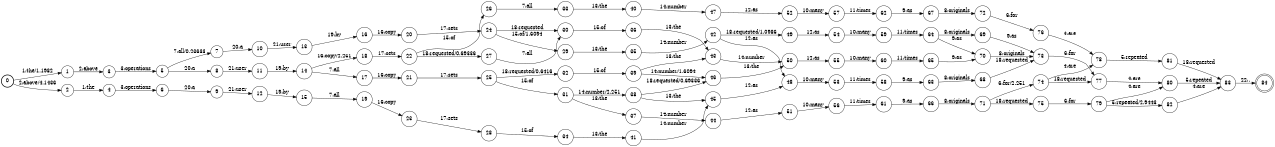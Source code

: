 digraph FST {
rankdir = LR;
size = "8.5,11";
label = "";
center = 1;
orientation = Portrait;
ranksep = "0.4";
nodesep = "0.25";
0 [label = "0", shape = circle, style = bold, fontsize = 14]
	0 -> 1 [label = "1:the/1.1982", fontsize = 14];
	0 -> 2 [label = "2:above/4.1436", fontsize = 14];
1 [label = "1", shape = circle, style = solid, fontsize = 14]
	1 -> 3 [label = "2:above", fontsize = 14];
2 [label = "2", shape = circle, style = solid, fontsize = 14]
	2 -> 4 [label = "1:the", fontsize = 14];
3 [label = "3", shape = circle, style = solid, fontsize = 14]
	3 -> 5 [label = "3:operations", fontsize = 14];
4 [label = "4", shape = circle, style = solid, fontsize = 14]
	4 -> 6 [label = "3:operations", fontsize = 14];
5 [label = "5", shape = circle, style = solid, fontsize = 14]
	5 -> 7 [label = "7:all/0.23633", fontsize = 14];
	5 -> 8 [label = "20:a", fontsize = 14];
6 [label = "6", shape = circle, style = solid, fontsize = 14]
	6 -> 9 [label = "20:a", fontsize = 14];
7 [label = "7", shape = circle, style = solid, fontsize = 14]
	7 -> 10 [label = "20:a", fontsize = 14];
8 [label = "8", shape = circle, style = solid, fontsize = 14]
	8 -> 11 [label = "21:user", fontsize = 14];
9 [label = "9", shape = circle, style = solid, fontsize = 14]
	9 -> 12 [label = "21:user", fontsize = 14];
10 [label = "10", shape = circle, style = solid, fontsize = 14]
	10 -> 13 [label = "21:user", fontsize = 14];
11 [label = "11", shape = circle, style = solid, fontsize = 14]
	11 -> 14 [label = "19:by", fontsize = 14];
12 [label = "12", shape = circle, style = solid, fontsize = 14]
	12 -> 15 [label = "19:by", fontsize = 14];
13 [label = "13", shape = circle, style = solid, fontsize = 14]
	13 -> 16 [label = "19:by", fontsize = 14];
14 [label = "14", shape = circle, style = solid, fontsize = 14]
	14 -> 17 [label = "7:all", fontsize = 14];
	14 -> 18 [label = "16:copy/2.251", fontsize = 14];
15 [label = "15", shape = circle, style = solid, fontsize = 14]
	15 -> 19 [label = "7:all", fontsize = 14];
16 [label = "16", shape = circle, style = solid, fontsize = 14]
	16 -> 20 [label = "16:copy", fontsize = 14];
17 [label = "17", shape = circle, style = solid, fontsize = 14]
	17 -> 21 [label = "16:copy", fontsize = 14];
18 [label = "18", shape = circle, style = solid, fontsize = 14]
	18 -> 22 [label = "17:sets", fontsize = 14];
19 [label = "19", shape = circle, style = solid, fontsize = 14]
	19 -> 23 [label = "16:copy", fontsize = 14];
20 [label = "20", shape = circle, style = solid, fontsize = 14]
	20 -> 24 [label = "17:sets", fontsize = 14];
21 [label = "21", shape = circle, style = solid, fontsize = 14]
	21 -> 25 [label = "17:sets", fontsize = 14];
22 [label = "22", shape = circle, style = solid, fontsize = 14]
	22 -> 26 [label = "15:of", fontsize = 14];
	22 -> 27 [label = "18:requested/0.69336", fontsize = 14];
23 [label = "23", shape = circle, style = solid, fontsize = 14]
	23 -> 28 [label = "17:sets", fontsize = 14];
24 [label = "24", shape = circle, style = solid, fontsize = 14]
	24 -> 29 [label = "15:of/1.6094", fontsize = 14];
	24 -> 30 [label = "18:requested", fontsize = 14];
25 [label = "25", shape = circle, style = solid, fontsize = 14]
	25 -> 31 [label = "15:of", fontsize = 14];
	25 -> 32 [label = "18:requested/0.6416", fontsize = 14];
26 [label = "26", shape = circle, style = solid, fontsize = 14]
	26 -> 33 [label = "7:all", fontsize = 14];
27 [label = "27", shape = circle, style = solid, fontsize = 14]
	27 -> 30 [label = "7:all", fontsize = 14];
28 [label = "28", shape = circle, style = solid, fontsize = 14]
	28 -> 34 [label = "15:of", fontsize = 14];
29 [label = "29", shape = circle, style = solid, fontsize = 14]
	29 -> 35 [label = "13:the", fontsize = 14];
30 [label = "30", shape = circle, style = solid, fontsize = 14]
	30 -> 36 [label = "15:of", fontsize = 14];
31 [label = "31", shape = circle, style = solid, fontsize = 14]
	31 -> 37 [label = "13:the", fontsize = 14];
	31 -> 38 [label = "14:number/2.251", fontsize = 14];
32 [label = "32", shape = circle, style = solid, fontsize = 14]
	32 -> 39 [label = "15:of", fontsize = 14];
33 [label = "33", shape = circle, style = solid, fontsize = 14]
	33 -> 40 [label = "13:the", fontsize = 14];
34 [label = "34", shape = circle, style = solid, fontsize = 14]
	34 -> 41 [label = "13:the", fontsize = 14];
35 [label = "35", shape = circle, style = solid, fontsize = 14]
	35 -> 42 [label = "14:number", fontsize = 14];
36 [label = "36", shape = circle, style = solid, fontsize = 14]
	36 -> 43 [label = "13:the", fontsize = 14];
37 [label = "37", shape = circle, style = solid, fontsize = 14]
	37 -> 44 [label = "14:number", fontsize = 14];
38 [label = "38", shape = circle, style = solid, fontsize = 14]
	38 -> 45 [label = "13:the", fontsize = 14];
	38 -> 46 [label = "18:requested/0.69336", fontsize = 14];
39 [label = "39", shape = circle, style = solid, fontsize = 14]
	39 -> 43 [label = "13:the", fontsize = 14];
	39 -> 46 [label = "14:number/1.6094", fontsize = 14];
40 [label = "40", shape = circle, style = solid, fontsize = 14]
	40 -> 47 [label = "14:number", fontsize = 14];
41 [label = "41", shape = circle, style = solid, fontsize = 14]
	41 -> 45 [label = "14:number", fontsize = 14];
42 [label = "42", shape = circle, style = solid, fontsize = 14]
	42 -> 48 [label = "12:as", fontsize = 14];
	42 -> 49 [label = "18:requested/1.0986", fontsize = 14];
43 [label = "43", shape = circle, style = solid, fontsize = 14]
	43 -> 50 [label = "14:number", fontsize = 14];
44 [label = "44", shape = circle, style = solid, fontsize = 14]
	44 -> 51 [label = "12:as", fontsize = 14];
45 [label = "45", shape = circle, style = solid, fontsize = 14]
	45 -> 48 [label = "12:as", fontsize = 14];
46 [label = "46", shape = circle, style = solid, fontsize = 14]
	46 -> 50 [label = "13:the", fontsize = 14];
47 [label = "47", shape = circle, style = solid, fontsize = 14]
	47 -> 52 [label = "12:as", fontsize = 14];
48 [label = "48", shape = circle, style = solid, fontsize = 14]
	48 -> 53 [label = "10:many", fontsize = 14];
49 [label = "49", shape = circle, style = solid, fontsize = 14]
	49 -> 54 [label = "12:as", fontsize = 14];
50 [label = "50", shape = circle, style = solid, fontsize = 14]
	50 -> 55 [label = "12:as", fontsize = 14];
51 [label = "51", shape = circle, style = solid, fontsize = 14]
	51 -> 56 [label = "10:many", fontsize = 14];
52 [label = "52", shape = circle, style = solid, fontsize = 14]
	52 -> 57 [label = "10:many", fontsize = 14];
53 [label = "53", shape = circle, style = solid, fontsize = 14]
	53 -> 58 [label = "11:times", fontsize = 14];
54 [label = "54", shape = circle, style = solid, fontsize = 14]
	54 -> 59 [label = "10:many", fontsize = 14];
55 [label = "55", shape = circle, style = solid, fontsize = 14]
	55 -> 60 [label = "10:many", fontsize = 14];
56 [label = "56", shape = circle, style = solid, fontsize = 14]
	56 -> 61 [label = "11:times", fontsize = 14];
57 [label = "57", shape = circle, style = solid, fontsize = 14]
	57 -> 62 [label = "11:times", fontsize = 14];
58 [label = "58", shape = circle, style = solid, fontsize = 14]
	58 -> 63 [label = "9:as", fontsize = 14];
59 [label = "59", shape = circle, style = solid, fontsize = 14]
	59 -> 64 [label = "11:times", fontsize = 14];
60 [label = "60", shape = circle, style = solid, fontsize = 14]
	60 -> 65 [label = "11:times", fontsize = 14];
61 [label = "61", shape = circle, style = solid, fontsize = 14]
	61 -> 66 [label = "9:as", fontsize = 14];
62 [label = "62", shape = circle, style = solid, fontsize = 14]
	62 -> 67 [label = "9:as", fontsize = 14];
63 [label = "63", shape = circle, style = solid, fontsize = 14]
	63 -> 68 [label = "8:originals", fontsize = 14];
64 [label = "64", shape = circle, style = solid, fontsize = 14]
	64 -> 69 [label = "8:originals", fontsize = 14];
	64 -> 70 [label = "9:as", fontsize = 14];
65 [label = "65", shape = circle, style = solid, fontsize = 14]
	65 -> 70 [label = "9:as", fontsize = 14];
66 [label = "66", shape = circle, style = solid, fontsize = 14]
	66 -> 71 [label = "8:originals", fontsize = 14];
67 [label = "67", shape = circle, style = solid, fontsize = 14]
	67 -> 72 [label = "8:originals", fontsize = 14];
68 [label = "68", shape = circle, style = solid, fontsize = 14]
	68 -> 73 [label = "18:requested", fontsize = 14];
69 [label = "69", shape = circle, style = solid, fontsize = 14]
	69 -> 73 [label = "9:as", fontsize = 14];
70 [label = "70", shape = circle, style = solid, fontsize = 14]
	70 -> 73 [label = "8:originals", fontsize = 14];
71 [label = "71", shape = circle, style = solid, fontsize = 14]
	71 -> 74 [label = "6:for/2.251", fontsize = 14];
	71 -> 75 [label = "18:requested", fontsize = 14];
72 [label = "72", shape = circle, style = solid, fontsize = 14]
	72 -> 76 [label = "6:for", fontsize = 14];
73 [label = "73", shape = circle, style = solid, fontsize = 14]
	73 -> 77 [label = "6:for", fontsize = 14];
74 [label = "74", shape = circle, style = solid, fontsize = 14]
	74 -> 78 [label = "4:are", fontsize = 14];
	74 -> 77 [label = "18:requested", fontsize = 14];
75 [label = "75", shape = circle, style = solid, fontsize = 14]
	75 -> 79 [label = "6:for", fontsize = 14];
76 [label = "76", shape = circle, style = solid, fontsize = 14]
	76 -> 78 [label = "4:are", fontsize = 14];
77 [label = "77", shape = circle, style = solid, fontsize = 14]
	77 -> 80 [label = "4:are", fontsize = 14];
78 [label = "78", shape = circle, style = solid, fontsize = 14]
	78 -> 81 [label = "5:repeated", fontsize = 14];
79 [label = "79", shape = circle, style = solid, fontsize = 14]
	79 -> 80 [label = "4:are", fontsize = 14];
	79 -> 82 [label = "5:repeated/2.9443", fontsize = 14];
80 [label = "80", shape = circle, style = solid, fontsize = 14]
	80 -> 83 [label = "5:repeated", fontsize = 14];
81 [label = "81", shape = circle, style = solid, fontsize = 14]
	81 -> 83 [label = "18:requested", fontsize = 14];
82 [label = "82", shape = circle, style = solid, fontsize = 14]
	82 -> 83 [label = "4:are", fontsize = 14];
83 [label = "83", shape = circle, style = solid, fontsize = 14]
	83 -> 84 [label = "22:.", fontsize = 14];
84 [label = "84", shape = doublecircle, style = solid, fontsize = 14]
}
